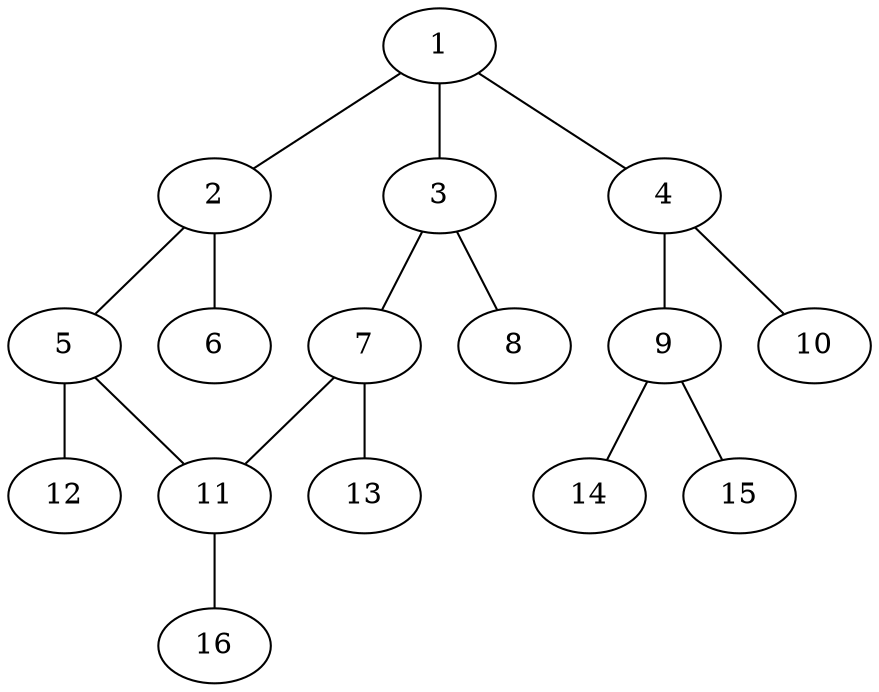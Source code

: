 graph molecule_2441 {
	1	 [chem=C];
	2	 [chem=C];
	1 -- 2	 [valence=2];
	3	 [chem=C];
	1 -- 3	 [valence=1];
	4	 [chem=C];
	1 -- 4	 [valence=1];
	5	 [chem=C];
	2 -- 5	 [valence=1];
	6	 [chem=Cl];
	2 -- 6	 [valence=1];
	7	 [chem=C];
	3 -- 7	 [valence=2];
	8	 [chem=Cl];
	3 -- 8	 [valence=1];
	9	 [chem=C];
	4 -- 9	 [valence=2];
	10	 [chem=Cl];
	4 -- 10	 [valence=1];
	11	 [chem=C];
	5 -- 11	 [valence=2];
	12	 [chem=Cl];
	5 -- 12	 [valence=1];
	7 -- 11	 [valence=1];
	13	 [chem=Cl];
	7 -- 13	 [valence=1];
	14	 [chem=Cl];
	9 -- 14	 [valence=1];
	15	 [chem=Cl];
	9 -- 15	 [valence=1];
	16	 [chem=Cl];
	11 -- 16	 [valence=1];
}

